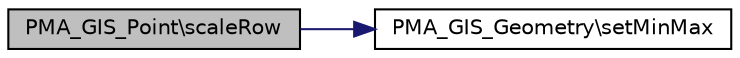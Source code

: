 digraph G
{
  edge [fontname="Helvetica",fontsize="10",labelfontname="Helvetica",labelfontsize="10"];
  node [fontname="Helvetica",fontsize="10",shape=record];
  rankdir="LR";
  Node1 [label="PMA_GIS_Point\\scaleRow",height=0.2,width=0.4,color="black", fillcolor="grey75", style="filled" fontcolor="black"];
  Node1 -> Node2 [color="midnightblue",fontsize="10",style="solid",fontname="Helvetica"];
  Node2 [label="PMA_GIS_Geometry\\setMinMax",height=0.2,width=0.4,color="black", fillcolor="white", style="filled",URL="$classPMA__GIS__Geometry.html#a2f42b942c91923a8f1365d949c1d79e1",tooltip="Update the min, max values with the given point set."];
}
